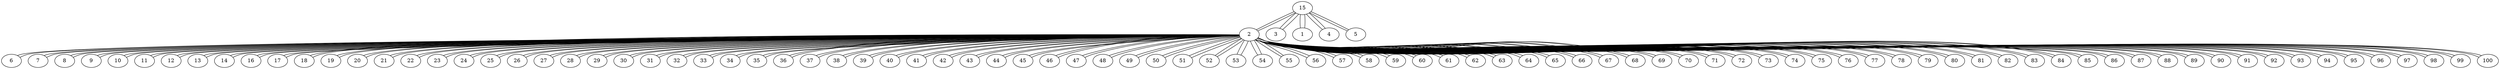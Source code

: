 graph sample {
15 -- 2;
2 -- 15;
15 -- 3;
3 -- 15;
15 -- 1;
1 -- 15;
15 -- 4;
4 -- 15;
15 -- 5;
5 -- 15;
2 -- 6;
6 -- 2;
2 -- 7;
7 -- 2;
2 -- 8;
8 -- 2;
2 -- 9;
9 -- 2;
2 -- 10;
10 -- 2;
2 -- 11;
11 -- 2;
2 -- 12;
12 -- 2;
2 -- 13;
13 -- 2;
2 -- 14;
14 -- 2;
2 -- 16;
16 -- 2;
2 -- 17;
17 -- 2;
2 -- 18;
18 -- 2;
2 -- 19;
19 -- 2;
2 -- 20;
20 -- 2;
2 -- 21;
21 -- 2;
2 -- 22;
22 -- 2;
2 -- 23;
23 -- 2;
2 -- 24;
24 -- 2;
2 -- 25;
25 -- 2;
2 -- 26;
26 -- 2;
2 -- 27;
27 -- 2;
2 -- 28;
28 -- 2;
2 -- 29;
29 -- 2;
2 -- 30;
30 -- 2;
2 -- 31;
31 -- 2;
2 -- 32;
32 -- 2;
2 -- 33;
33 -- 2;
2 -- 34;
34 -- 2;
2 -- 35;
35 -- 2;
2 -- 36;
36 -- 2;
2 -- 37;
37 -- 2;
2 -- 38;
38 -- 2;
2 -- 39;
39 -- 2;
2 -- 40;
40 -- 2;
2 -- 41;
41 -- 2;
2 -- 42;
42 -- 2;
2 -- 43;
43 -- 2;
2 -- 44;
44 -- 2;
2 -- 45;
45 -- 2;
2 -- 46;
46 -- 2;
2 -- 47;
47 -- 2;
2 -- 48;
48 -- 2;
2 -- 49;
49 -- 2;
2 -- 50;
50 -- 2;
2 -- 51;
51 -- 2;
2 -- 52;
52 -- 2;
2 -- 53;
53 -- 2;
2 -- 54;
54 -- 2;
2 -- 55;
55 -- 2;
2 -- 56;
56 -- 2;
2 -- 57;
57 -- 2;
2 -- 58;
58 -- 2;
2 -- 59;
59 -- 2;
2 -- 60;
60 -- 2;
2 -- 61;
61 -- 2;
2 -- 62;
62 -- 2;
2 -- 63;
63 -- 2;
2 -- 64;
64 -- 2;
2 -- 65;
65 -- 2;
2 -- 66;
66 -- 2;
2 -- 67;
67 -- 2;
2 -- 68;
68 -- 2;
2 -- 69;
69 -- 2;
2 -- 70;
70 -- 2;
2 -- 71;
71 -- 2;
2 -- 72;
72 -- 2;
2 -- 73;
73 -- 2;
2 -- 74;
74 -- 2;
2 -- 75;
75 -- 2;
2 -- 76;
76 -- 2;
2 -- 77;
77 -- 2;
2 -- 78;
78 -- 2;
2 -- 79;
79 -- 2;
2 -- 80;
80 -- 2;
2 -- 81;
81 -- 2;
2 -- 82;
82 -- 2;
2 -- 83;
83 -- 2;
2 -- 84;
84 -- 2;
2 -- 85;
85 -- 2;
2 -- 86;
86 -- 2;
2 -- 87;
87 -- 2;
2 -- 88;
88 -- 2;
2 -- 89;
89 -- 2;
2 -- 90;
90 -- 2;
2 -- 91;
91 -- 2;
2 -- 92;
92 -- 2;
2 -- 93;
93 -- 2;
2 -- 94;
94 -- 2;
2 -- 95;
95 -- 2;
2 -- 96;
96 -- 2;
2 -- 97;
97 -- 2;
2 -- 98;
98 -- 2;
2 -- 99;
99 -- 2;
2 -- 100;
100 -- 2;
}